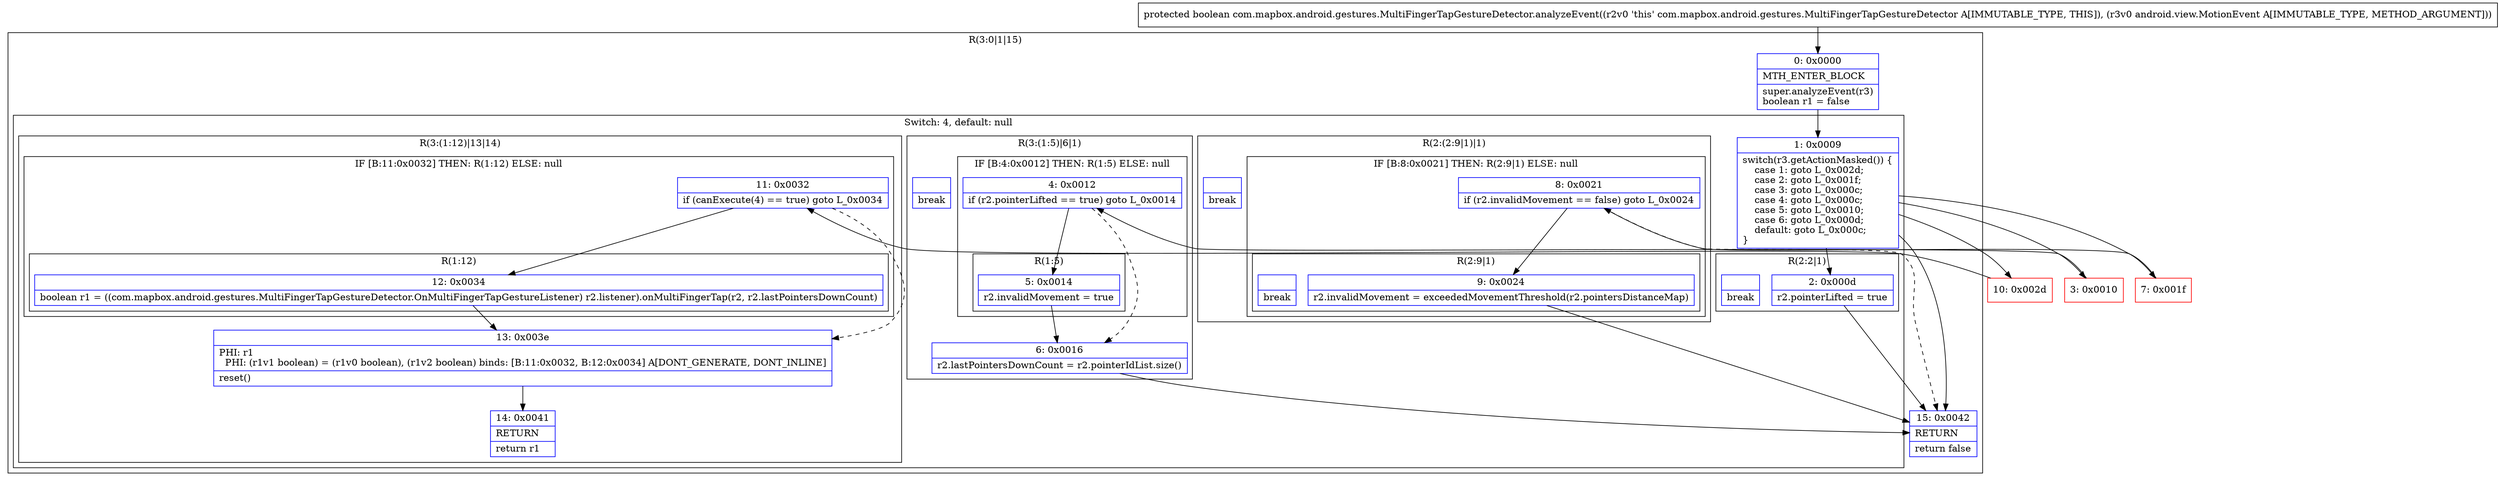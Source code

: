 digraph "CFG forcom.mapbox.android.gestures.MultiFingerTapGestureDetector.analyzeEvent(Landroid\/view\/MotionEvent;)Z" {
subgraph cluster_Region_952783881 {
label = "R(3:0|1|15)";
node [shape=record,color=blue];
Node_0 [shape=record,label="{0\:\ 0x0000|MTH_ENTER_BLOCK\l|super.analyzeEvent(r3)\lboolean r1 = false\l}"];
subgraph cluster_SwitchRegion_1310824690 {
label = "Switch: 4, default: null";
node [shape=record,color=blue];
Node_1 [shape=record,label="{1\:\ 0x0009|switch(r3.getActionMasked()) \{\l    case 1: goto L_0x002d;\l    case 2: goto L_0x001f;\l    case 3: goto L_0x000c;\l    case 4: goto L_0x000c;\l    case 5: goto L_0x0010;\l    case 6: goto L_0x000d;\l    default: goto L_0x000c;\l\}\l}"];
subgraph cluster_Region_580662027 {
label = "R(3:(1:12)|13|14)";
node [shape=record,color=blue];
subgraph cluster_IfRegion_850057662 {
label = "IF [B:11:0x0032] THEN: R(1:12) ELSE: null";
node [shape=record,color=blue];
Node_11 [shape=record,label="{11\:\ 0x0032|if (canExecute(4) == true) goto L_0x0034\l}"];
subgraph cluster_Region_1182425863 {
label = "R(1:12)";
node [shape=record,color=blue];
Node_12 [shape=record,label="{12\:\ 0x0034|boolean r1 = ((com.mapbox.android.gestures.MultiFingerTapGestureDetector.OnMultiFingerTapGestureListener) r2.listener).onMultiFingerTap(r2, r2.lastPointersDownCount)\l}"];
}
}
Node_13 [shape=record,label="{13\:\ 0x003e|PHI: r1 \l  PHI: (r1v1 boolean) = (r1v0 boolean), (r1v2 boolean) binds: [B:11:0x0032, B:12:0x0034] A[DONT_GENERATE, DONT_INLINE]\l|reset()\l}"];
Node_14 [shape=record,label="{14\:\ 0x0041|RETURN\l|return r1\l}"];
}
subgraph cluster_Region_1231179654 {
label = "R(2:(2:9|1)|1)";
node [shape=record,color=blue];
subgraph cluster_IfRegion_1479987899 {
label = "IF [B:8:0x0021] THEN: R(2:9|1) ELSE: null";
node [shape=record,color=blue];
Node_8 [shape=record,label="{8\:\ 0x0021|if (r2.invalidMovement == false) goto L_0x0024\l}"];
subgraph cluster_Region_437401415 {
label = "R(2:9|1)";
node [shape=record,color=blue];
Node_9 [shape=record,label="{9\:\ 0x0024|r2.invalidMovement = exceededMovementThreshold(r2.pointersDistanceMap)\l}"];
Node_InsnContainer_2123459218 [shape=record,label="{|break\l}"];
}
}
Node_InsnContainer_634651833 [shape=record,label="{|break\l}"];
}
subgraph cluster_Region_1268361650 {
label = "R(3:(1:5)|6|1)";
node [shape=record,color=blue];
subgraph cluster_IfRegion_1077548937 {
label = "IF [B:4:0x0012] THEN: R(1:5) ELSE: null";
node [shape=record,color=blue];
Node_4 [shape=record,label="{4\:\ 0x0012|if (r2.pointerLifted == true) goto L_0x0014\l}"];
subgraph cluster_Region_889860326 {
label = "R(1:5)";
node [shape=record,color=blue];
Node_5 [shape=record,label="{5\:\ 0x0014|r2.invalidMovement = true\l}"];
}
}
Node_6 [shape=record,label="{6\:\ 0x0016|r2.lastPointersDownCount = r2.pointerIdList.size()\l}"];
Node_InsnContainer_813566770 [shape=record,label="{|break\l}"];
}
subgraph cluster_Region_917303478 {
label = "R(2:2|1)";
node [shape=record,color=blue];
Node_2 [shape=record,label="{2\:\ 0x000d|r2.pointerLifted = true\l}"];
Node_InsnContainer_641351605 [shape=record,label="{|break\l}"];
}
}
Node_15 [shape=record,label="{15\:\ 0x0042|RETURN\l|return false\l}"];
}
Node_3 [shape=record,color=red,label="{3\:\ 0x0010}"];
Node_7 [shape=record,color=red,label="{7\:\ 0x001f}"];
Node_10 [shape=record,color=red,label="{10\:\ 0x002d}"];
MethodNode[shape=record,label="{protected boolean com.mapbox.android.gestures.MultiFingerTapGestureDetector.analyzeEvent((r2v0 'this' com.mapbox.android.gestures.MultiFingerTapGestureDetector A[IMMUTABLE_TYPE, THIS]), (r3v0 android.view.MotionEvent A[IMMUTABLE_TYPE, METHOD_ARGUMENT])) }"];
MethodNode -> Node_0;
Node_0 -> Node_1;
Node_1 -> Node_2;
Node_1 -> Node_3;
Node_1 -> Node_7;
Node_1 -> Node_10;
Node_1 -> Node_15;
Node_11 -> Node_12;
Node_11 -> Node_13[style=dashed];
Node_12 -> Node_13;
Node_13 -> Node_14;
Node_8 -> Node_9;
Node_8 -> Node_15[style=dashed];
Node_9 -> Node_15;
Node_4 -> Node_5;
Node_4 -> Node_6[style=dashed];
Node_5 -> Node_6;
Node_6 -> Node_15;
Node_2 -> Node_15;
Node_3 -> Node_4;
Node_7 -> Node_8;
Node_10 -> Node_11;
}

